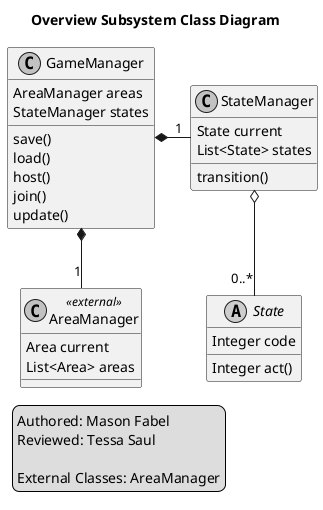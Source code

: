 @startuml
skinparam monochrome true
skinparam shadowing false

title Overview Subsystem Class Diagram
legend left
	Authored: Mason Fabel
	Reviewed: Tessa Saul

	External Classes: AreaManager
endlegend

class GameManager {
	AreaManager areas
	StateManager states
	save()
	load()
	host()
	join()
	update()
}
GameManager *-down- "1" AreaManager
GameManager *-right- "1" StateManager

class AreaManager <<external>> {
	Area current
	List<Area> areas
}

class StateManager {
	State current
	List<State> states
	transition()
}
StateManager o-down- "0..*" State

abstract class State {
	Integer code
	Integer act()
}

@enduml
